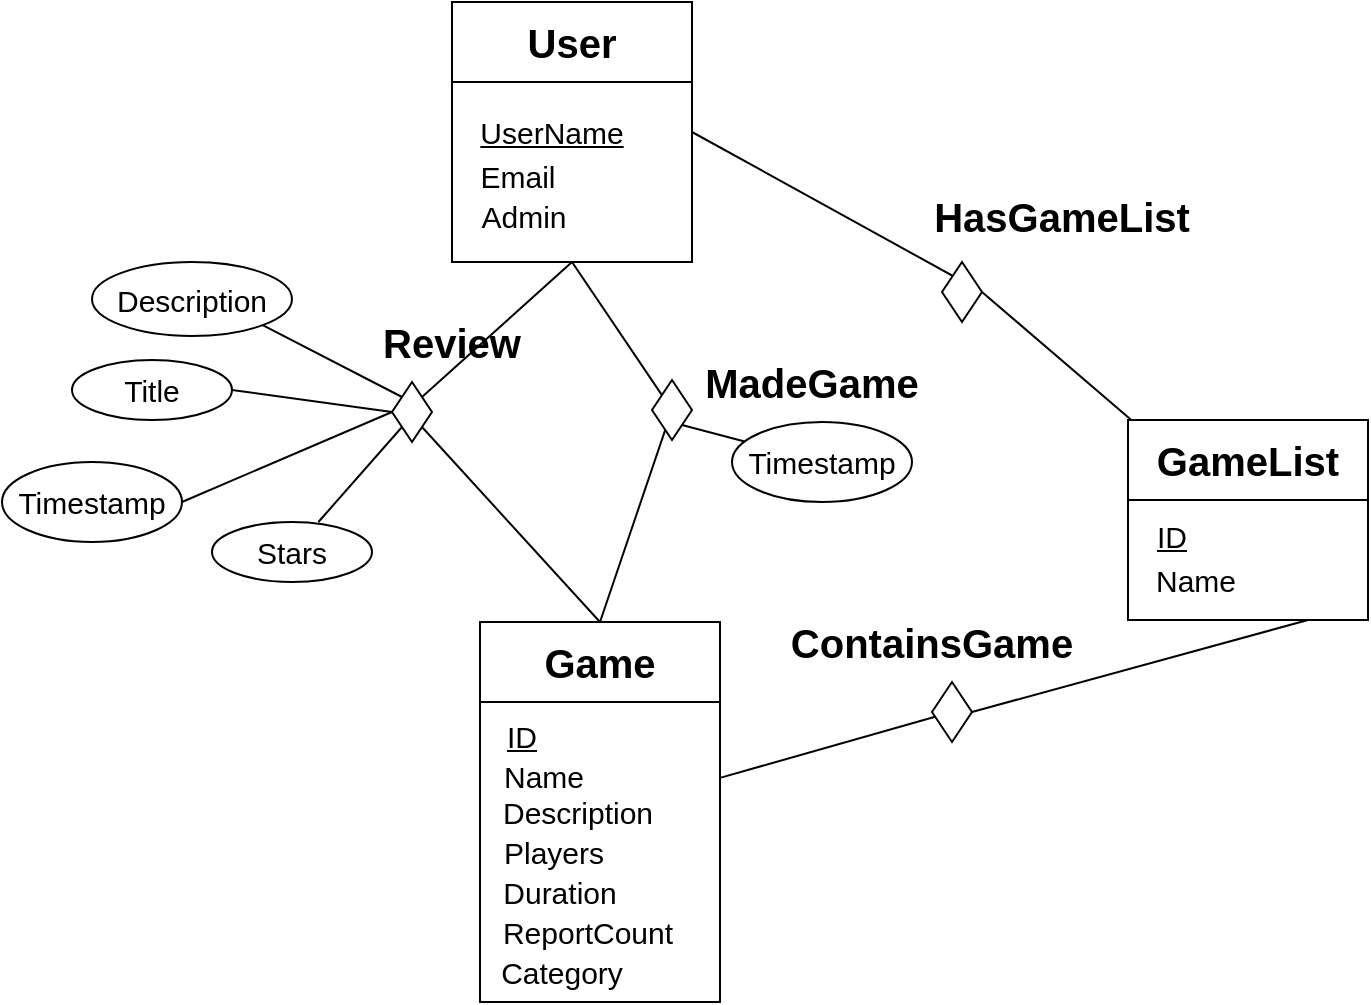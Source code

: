<mxfile>
    <diagram id="Il1JBygoqkyghAl1cq5Z" name="Page-1">
        <mxGraphModel dx="906" dy="599" grid="1" gridSize="10" guides="1" tooltips="1" connect="1" arrows="1" fold="1" page="1" pageScale="1" pageWidth="850" pageHeight="1100" math="0" shadow="0">
            <root>
                <mxCell id="0"/>
                <mxCell id="1" parent="0"/>
                <mxCell id="3" style="edgeStyle=none;html=1;" edge="1" parent="1" source="2">
                    <mxGeometry relative="1" as="geometry">
                        <mxPoint x="320" y="200" as="targetPoint"/>
                    </mxGeometry>
                </mxCell>
                <mxCell id="34" style="edgeStyle=none;html=1;exitX=0.5;exitY=1;exitDx=0;exitDy=0;strokeColor=default;fontSize=15;endArrow=none;endFill=0;" edge="1" parent="1" source="2" target="23">
                    <mxGeometry relative="1" as="geometry"/>
                </mxCell>
                <mxCell id="37" style="edgeStyle=none;html=1;exitX=1;exitY=0.5;exitDx=0;exitDy=0;entryX=1;entryY=0.5;entryDx=0;entryDy=0;strokeColor=default;fontSize=15;endArrow=none;endFill=0;" edge="1" parent="1" source="2" target="36">
                    <mxGeometry relative="1" as="geometry"/>
                </mxCell>
                <mxCell id="56" style="edgeStyle=none;html=1;exitX=0.5;exitY=1;exitDx=0;exitDy=0;entryX=1;entryY=0;entryDx=0;entryDy=0;strokeColor=default;fontSize=15;endArrow=none;endFill=0;" edge="1" parent="1" source="2" target="55">
                    <mxGeometry relative="1" as="geometry"/>
                </mxCell>
                <mxCell id="2" value="" style="whiteSpace=wrap;html=1;" vertex="1" parent="1">
                    <mxGeometry x="260" y="110" width="120" height="130" as="geometry"/>
                </mxCell>
                <mxCell id="5" value="User" style="text;html=1;strokeColor=default;fillColor=none;align=center;verticalAlign=middle;whiteSpace=wrap;rounded=0;fontSize=20;fontStyle=1" vertex="1" parent="1">
                    <mxGeometry x="260" y="110" width="120" height="40" as="geometry"/>
                </mxCell>
                <mxCell id="6" value="UserName" style="text;html=1;strokeColor=none;fillColor=none;align=center;verticalAlign=middle;whiteSpace=wrap;rounded=0;fontSize=15;fontStyle=4" vertex="1" parent="1">
                    <mxGeometry x="280" y="160" width="60" height="30" as="geometry"/>
                </mxCell>
                <mxCell id="7" value="Email" style="text;html=1;strokeColor=none;fillColor=none;align=center;verticalAlign=middle;whiteSpace=wrap;rounded=0;fontSize=15;" vertex="1" parent="1">
                    <mxGeometry x="263" y="182" width="60" height="30" as="geometry"/>
                </mxCell>
                <mxCell id="8" value="Admin" style="text;html=1;strokeColor=none;fillColor=none;align=center;verticalAlign=middle;whiteSpace=wrap;rounded=0;fontSize=15;" vertex="1" parent="1">
                    <mxGeometry x="266" y="202" width="60" height="30" as="geometry"/>
                </mxCell>
                <mxCell id="45" style="edgeStyle=none;html=1;strokeColor=default;fontSize=15;endArrow=none;endFill=0;" edge="1" parent="1" source="11" target="44">
                    <mxGeometry relative="1" as="geometry"/>
                </mxCell>
                <mxCell id="35" style="edgeStyle=none;html=1;exitX=0.5;exitY=0;exitDx=0;exitDy=0;strokeColor=default;fontSize=15;endArrow=none;endFill=0;" edge="1" parent="1" source="12" target="23">
                    <mxGeometry relative="1" as="geometry"/>
                </mxCell>
                <mxCell id="57" style="edgeStyle=none;html=1;exitX=0.5;exitY=0;exitDx=0;exitDy=0;entryX=1;entryY=1;entryDx=0;entryDy=0;strokeColor=default;fontSize=15;endArrow=none;endFill=0;" edge="1" parent="1" source="12" target="55">
                    <mxGeometry relative="1" as="geometry"/>
                </mxCell>
                <mxCell id="38" style="edgeStyle=none;html=1;entryX=1;entryY=0.5;entryDx=0;entryDy=0;strokeColor=default;fontSize=15;endArrow=none;endFill=0;" edge="1" parent="1" source="20" target="36">
                    <mxGeometry relative="1" as="geometry"/>
                </mxCell>
                <mxCell id="36" value="" style="rhombus;whiteSpace=wrap;html=1;strokeColor=default;fontSize=15;" vertex="1" parent="1">
                    <mxGeometry x="505" y="240" width="20" height="30" as="geometry"/>
                </mxCell>
                <mxCell id="39" value="HasGameList" style="text;html=1;strokeColor=none;fillColor=none;align=center;verticalAlign=middle;whiteSpace=wrap;rounded=0;fontSize=20;fontStyle=1" vertex="1" parent="1">
                    <mxGeometry x="505" y="197" width="120" height="40" as="geometry"/>
                </mxCell>
                <mxCell id="42" value="" style="group" vertex="1" connectable="0" parent="1">
                    <mxGeometry x="590" y="319" width="128" height="100" as="geometry"/>
                </mxCell>
                <mxCell id="20" value="" style="whiteSpace=wrap;html=1;" vertex="1" parent="42">
                    <mxGeometry x="8" width="120" height="100" as="geometry"/>
                </mxCell>
                <mxCell id="21" value="GameList" style="text;html=1;strokeColor=default;fillColor=none;align=center;verticalAlign=middle;whiteSpace=wrap;rounded=0;fontSize=20;fontStyle=1" vertex="1" parent="42">
                    <mxGeometry x="8" width="120" height="40" as="geometry"/>
                </mxCell>
                <mxCell id="22" value="ID" style="text;html=1;strokeColor=none;fillColor=none;align=center;verticalAlign=middle;whiteSpace=wrap;rounded=0;fontSize=15;fontStyle=4" vertex="1" parent="42">
                    <mxGeometry y="43" width="60" height="30" as="geometry"/>
                </mxCell>
                <mxCell id="40" value="Name" style="text;html=1;strokeColor=none;fillColor=none;align=center;verticalAlign=middle;whiteSpace=wrap;rounded=0;fontSize=15;" vertex="1" parent="42">
                    <mxGeometry x="12" y="65" width="60" height="30" as="geometry"/>
                </mxCell>
                <mxCell id="44" value="" style="rhombus;whiteSpace=wrap;html=1;strokeColor=default;fontSize=15;" vertex="1" parent="1">
                    <mxGeometry x="500" y="450" width="20" height="30" as="geometry"/>
                </mxCell>
                <mxCell id="49" style="edgeStyle=none;html=1;exitX=0.75;exitY=1;exitDx=0;exitDy=0;entryX=1;entryY=0.5;entryDx=0;entryDy=0;strokeColor=default;fontSize=15;endArrow=none;endFill=0;" edge="1" parent="1" source="20" target="44">
                    <mxGeometry relative="1" as="geometry"/>
                </mxCell>
                <mxCell id="50" value="ContainsGame" style="text;html=1;strokeColor=none;fillColor=none;align=center;verticalAlign=middle;whiteSpace=wrap;rounded=0;fontSize=20;fontStyle=1" vertex="1" parent="1">
                    <mxGeometry x="440" y="410" width="120" height="40" as="geometry"/>
                </mxCell>
                <mxCell id="53" value="" style="group" vertex="1" connectable="0" parent="1">
                    <mxGeometry x="360" y="280" width="140" height="80" as="geometry"/>
                </mxCell>
                <mxCell id="23" value="" style="rhombus;whiteSpace=wrap;html=1;strokeColor=default;fontSize=15;" vertex="1" parent="53">
                    <mxGeometry y="19" width="20" height="30" as="geometry"/>
                </mxCell>
                <mxCell id="27" value="MadeGame" style="text;html=1;strokeColor=none;fillColor=none;align=center;verticalAlign=middle;whiteSpace=wrap;rounded=0;fontSize=20;fontStyle=1" vertex="1" parent="53">
                    <mxGeometry x="20" width="120" height="40" as="geometry"/>
                </mxCell>
                <mxCell id="29" value="" style="ellipse;whiteSpace=wrap;html=1;strokeColor=default;fontSize=15;" vertex="1" parent="53">
                    <mxGeometry x="40" y="40" width="90" height="40" as="geometry"/>
                </mxCell>
                <mxCell id="28" style="edgeStyle=none;html=1;exitX=1;exitY=1;exitDx=0;exitDy=0;strokeColor=default;fontSize=15;endArrow=none;endFill=0;" edge="1" parent="53" source="23" target="29">
                    <mxGeometry relative="1" as="geometry">
                        <mxPoint x="60" y="60" as="targetPoint"/>
                    </mxGeometry>
                </mxCell>
                <mxCell id="30" value="Timestamp" style="text;html=1;strokeColor=none;fillColor=none;align=center;verticalAlign=middle;whiteSpace=wrap;rounded=0;fontSize=15;" vertex="1" parent="53">
                    <mxGeometry x="55" y="45" width="60" height="30" as="geometry"/>
                </mxCell>
                <mxCell id="84" style="edgeStyle=none;html=1;exitX=0;exitY=1;exitDx=0;exitDy=0;strokeColor=default;fontSize=15;endArrow=none;endFill=0;" edge="1" parent="1" source="55" target="73">
                    <mxGeometry relative="1" as="geometry"/>
                </mxCell>
                <mxCell id="87" style="edgeStyle=none;html=1;exitX=0;exitY=0;exitDx=0;exitDy=0;entryX=1;entryY=1;entryDx=0;entryDy=0;strokeColor=default;fontSize=15;endArrow=none;endFill=0;" edge="1" parent="1" source="55" target="79">
                    <mxGeometry relative="1" as="geometry"/>
                </mxCell>
                <mxCell id="92" style="edgeStyle=none;html=1;exitX=0;exitY=0.5;exitDx=0;exitDy=0;entryX=1;entryY=0.5;entryDx=0;entryDy=0;strokeColor=default;fontSize=15;endArrow=none;endFill=0;" edge="1" parent="1" source="55" target="77">
                    <mxGeometry relative="1" as="geometry"/>
                </mxCell>
                <mxCell id="55" value="" style="rhombus;whiteSpace=wrap;html=1;strokeColor=default;fontSize=15;" vertex="1" parent="1">
                    <mxGeometry x="230" y="300" width="20" height="30" as="geometry"/>
                </mxCell>
                <mxCell id="58" value="Review" style="text;html=1;strokeColor=none;fillColor=none;align=center;verticalAlign=middle;whiteSpace=wrap;rounded=0;fontSize=20;fontStyle=1" vertex="1" parent="1">
                    <mxGeometry x="200" y="260" width="120" height="40" as="geometry"/>
                </mxCell>
                <mxCell id="75" style="edgeStyle=none;html=1;exitX=1;exitY=0.5;exitDx=0;exitDy=0;entryX=0;entryY=0.5;entryDx=0;entryDy=0;strokeColor=default;fontSize=15;endArrow=none;endFill=0;" edge="1" parent="1" source="69" target="55">
                    <mxGeometry relative="1" as="geometry"/>
                </mxCell>
                <mxCell id="81" value="" style="group" vertex="1" connectable="0" parent="1">
                    <mxGeometry x="80" y="240" width="100" height="37" as="geometry"/>
                </mxCell>
                <mxCell id="79" value="" style="ellipse;whiteSpace=wrap;html=1;strokeColor=default;fontSize=15;gradientColor=none;fillColor=none;" vertex="1" parent="81">
                    <mxGeometry width="100" height="37" as="geometry"/>
                </mxCell>
                <mxCell id="80" value="Description" style="text;html=1;strokeColor=none;fillColor=none;align=center;verticalAlign=middle;whiteSpace=wrap;rounded=0;fontSize=15;" vertex="1" parent="81">
                    <mxGeometry x="20" y="3.5" width="60" height="30" as="geometry"/>
                </mxCell>
                <mxCell id="82" value="" style="group" vertex="1" connectable="0" parent="1">
                    <mxGeometry x="70" y="289" width="80" height="30" as="geometry"/>
                </mxCell>
                <mxCell id="77" value="" style="ellipse;whiteSpace=wrap;html=1;strokeColor=default;fontSize=15;gradientColor=none;fillColor=none;" vertex="1" parent="82">
                    <mxGeometry width="80" height="30" as="geometry"/>
                </mxCell>
                <mxCell id="78" value="Title" style="text;html=1;strokeColor=none;fillColor=none;align=center;verticalAlign=middle;whiteSpace=wrap;rounded=0;fontSize=15;" vertex="1" parent="82">
                    <mxGeometry x="10" width="60" height="30" as="geometry"/>
                </mxCell>
                <mxCell id="83" value="" style="group" vertex="1" connectable="0" parent="1">
                    <mxGeometry x="35" y="340" width="90" height="40" as="geometry"/>
                </mxCell>
                <mxCell id="69" value="" style="ellipse;whiteSpace=wrap;html=1;strokeColor=default;fontSize=15;gradientColor=none;fillColor=none;" vertex="1" parent="83">
                    <mxGeometry width="90" height="40" as="geometry"/>
                </mxCell>
                <mxCell id="94" value="Timestamp" style="text;html=1;strokeColor=none;fillColor=none;align=center;verticalAlign=middle;whiteSpace=wrap;rounded=0;fontSize=15;" vertex="1" parent="83">
                    <mxGeometry x="15" y="5" width="60" height="30" as="geometry"/>
                </mxCell>
                <mxCell id="88" value="" style="group" vertex="1" connectable="0" parent="1">
                    <mxGeometry x="271" y="420" width="123" height="190" as="geometry"/>
                </mxCell>
                <mxCell id="11" value="" style="whiteSpace=wrap;html=1;" vertex="1" parent="88">
                    <mxGeometry x="3" width="120" height="190" as="geometry"/>
                </mxCell>
                <mxCell id="12" value="Game" style="text;html=1;strokeColor=default;fillColor=none;align=center;verticalAlign=middle;whiteSpace=wrap;rounded=0;fontSize=20;fontStyle=1" vertex="1" parent="88">
                    <mxGeometry x="3" width="120" height="40" as="geometry"/>
                </mxCell>
                <mxCell id="13" value="ID" style="text;html=1;strokeColor=none;fillColor=none;align=center;verticalAlign=middle;whiteSpace=wrap;rounded=0;fontSize=15;fontStyle=4" vertex="1" parent="88">
                    <mxGeometry x="-6" y="42" width="60" height="30" as="geometry"/>
                </mxCell>
                <mxCell id="14" value="Name" style="text;html=1;strokeColor=none;fillColor=none;align=center;verticalAlign=middle;whiteSpace=wrap;rounded=0;fontSize=15;" vertex="1" parent="88">
                    <mxGeometry x="5" y="62" width="60" height="30" as="geometry"/>
                </mxCell>
                <mxCell id="15" value="Description" style="text;html=1;strokeColor=none;fillColor=none;align=center;verticalAlign=middle;whiteSpace=wrap;rounded=0;fontSize=15;" vertex="1" parent="88">
                    <mxGeometry x="22" y="80" width="60" height="30" as="geometry"/>
                </mxCell>
                <mxCell id="17" value="Players" style="text;html=1;strokeColor=none;fillColor=none;align=center;verticalAlign=middle;whiteSpace=wrap;rounded=0;fontSize=15;" vertex="1" parent="88">
                    <mxGeometry x="10" y="100" width="60" height="30" as="geometry"/>
                </mxCell>
                <mxCell id="18" value="Duration" style="text;html=1;strokeColor=none;fillColor=none;align=center;verticalAlign=middle;whiteSpace=wrap;rounded=0;fontSize=15;" vertex="1" parent="88">
                    <mxGeometry x="13" y="120" width="60" height="30" as="geometry"/>
                </mxCell>
                <mxCell id="19" value="ReportCount" style="text;html=1;strokeColor=none;fillColor=none;align=center;verticalAlign=middle;whiteSpace=wrap;rounded=0;fontSize=15;" vertex="1" parent="88">
                    <mxGeometry x="27" y="140" width="60" height="30" as="geometry"/>
                </mxCell>
                <mxCell id="33" value="Category" style="text;html=1;strokeColor=none;fillColor=none;align=center;verticalAlign=middle;whiteSpace=wrap;rounded=0;fontSize=15;" vertex="1" parent="88">
                    <mxGeometry x="14" y="160" width="60" height="30" as="geometry"/>
                </mxCell>
                <mxCell id="89" value="" style="group" vertex="1" connectable="0" parent="1">
                    <mxGeometry x="140" y="370" width="80" height="30" as="geometry"/>
                </mxCell>
                <mxCell id="72" value="" style="ellipse;whiteSpace=wrap;html=1;strokeColor=default;fontSize=15;gradientColor=none;fillColor=none;" vertex="1" parent="89">
                    <mxGeometry width="80" height="30" as="geometry"/>
                </mxCell>
                <mxCell id="73" value="Stars" style="text;html=1;strokeColor=none;fillColor=none;align=center;verticalAlign=middle;whiteSpace=wrap;rounded=0;fontSize=15;" vertex="1" parent="89">
                    <mxGeometry x="10" width="60" height="30" as="geometry"/>
                </mxCell>
            </root>
        </mxGraphModel>
    </diagram>
</mxfile>